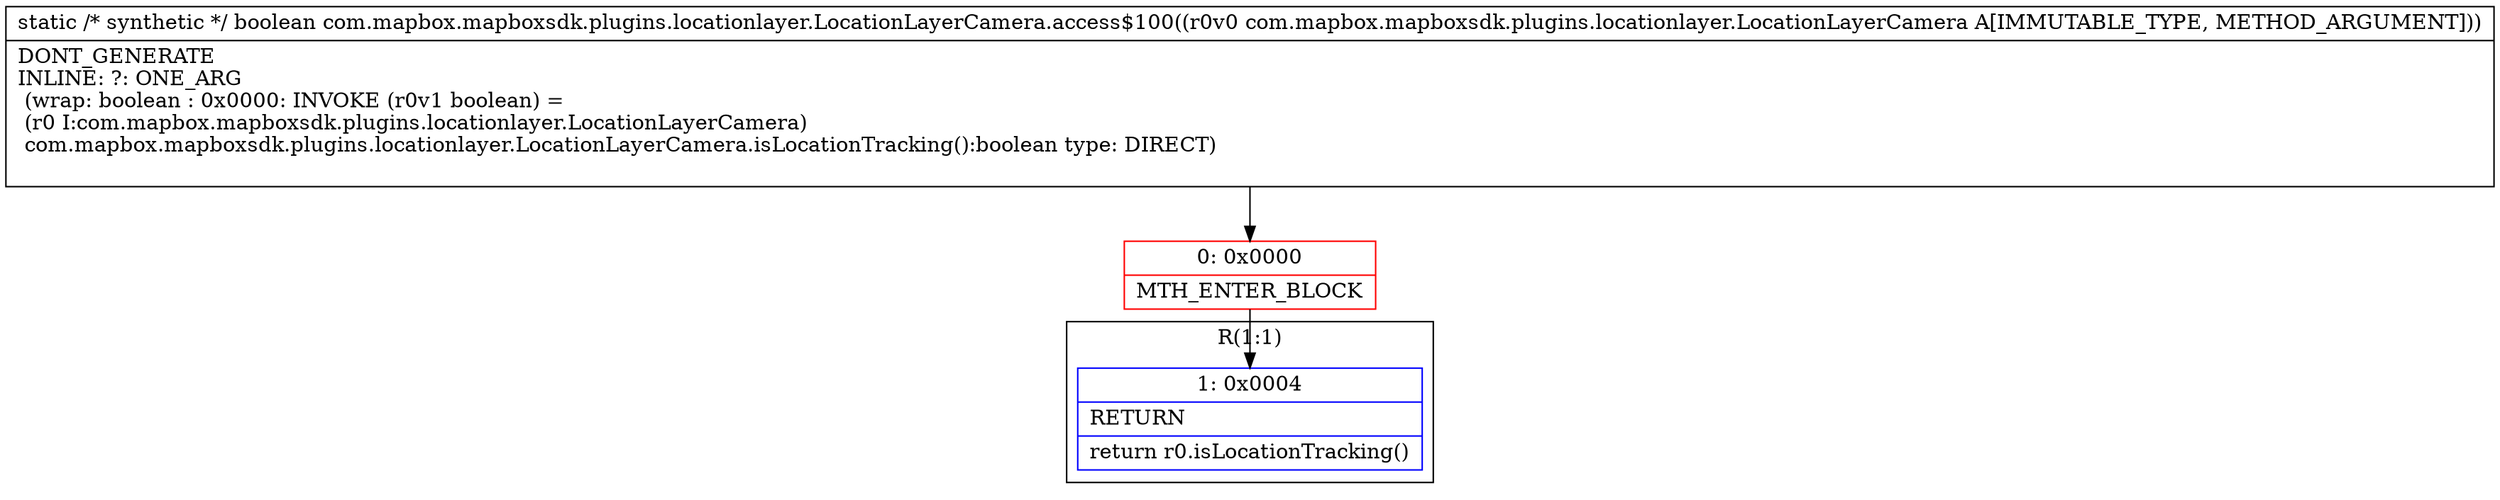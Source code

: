digraph "CFG forcom.mapbox.mapboxsdk.plugins.locationlayer.LocationLayerCamera.access$100(Lcom\/mapbox\/mapboxsdk\/plugins\/locationlayer\/LocationLayerCamera;)Z" {
subgraph cluster_Region_968211182 {
label = "R(1:1)";
node [shape=record,color=blue];
Node_1 [shape=record,label="{1\:\ 0x0004|RETURN\l|return r0.isLocationTracking()\l}"];
}
Node_0 [shape=record,color=red,label="{0\:\ 0x0000|MTH_ENTER_BLOCK\l}"];
MethodNode[shape=record,label="{static \/* synthetic *\/ boolean com.mapbox.mapboxsdk.plugins.locationlayer.LocationLayerCamera.access$100((r0v0 com.mapbox.mapboxsdk.plugins.locationlayer.LocationLayerCamera A[IMMUTABLE_TYPE, METHOD_ARGUMENT]))  | DONT_GENERATE\lINLINE: ?: ONE_ARG  \l  (wrap: boolean : 0x0000: INVOKE  (r0v1 boolean) = \l  (r0 I:com.mapbox.mapboxsdk.plugins.locationlayer.LocationLayerCamera)\l com.mapbox.mapboxsdk.plugins.locationlayer.LocationLayerCamera.isLocationTracking():boolean type: DIRECT)\l\l}"];
MethodNode -> Node_0;
Node_0 -> Node_1;
}

